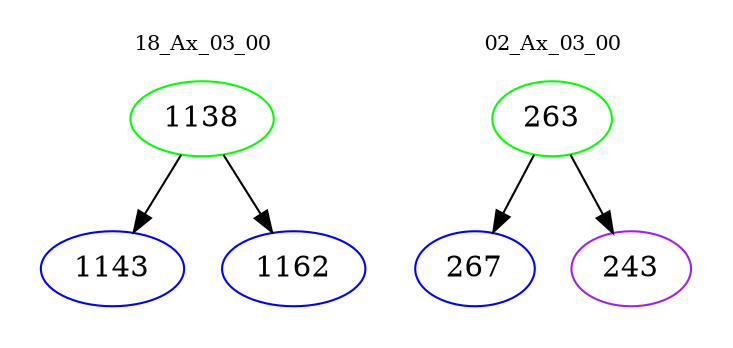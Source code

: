 digraph{
subgraph cluster_0 {
color = white
label = "18_Ax_03_00";
fontsize=10;
T0_1138 [label="1138", color="green"]
T0_1138 -> T0_1143 [color="black"]
T0_1143 [label="1143", color="blue"]
T0_1138 -> T0_1162 [color="black"]
T0_1162 [label="1162", color="blue"]
}
subgraph cluster_1 {
color = white
label = "02_Ax_03_00";
fontsize=10;
T1_263 [label="263", color="green"]
T1_263 -> T1_267 [color="black"]
T1_267 [label="267", color="blue"]
T1_263 -> T1_243 [color="black"]
T1_243 [label="243", color="purple"]
}
}
